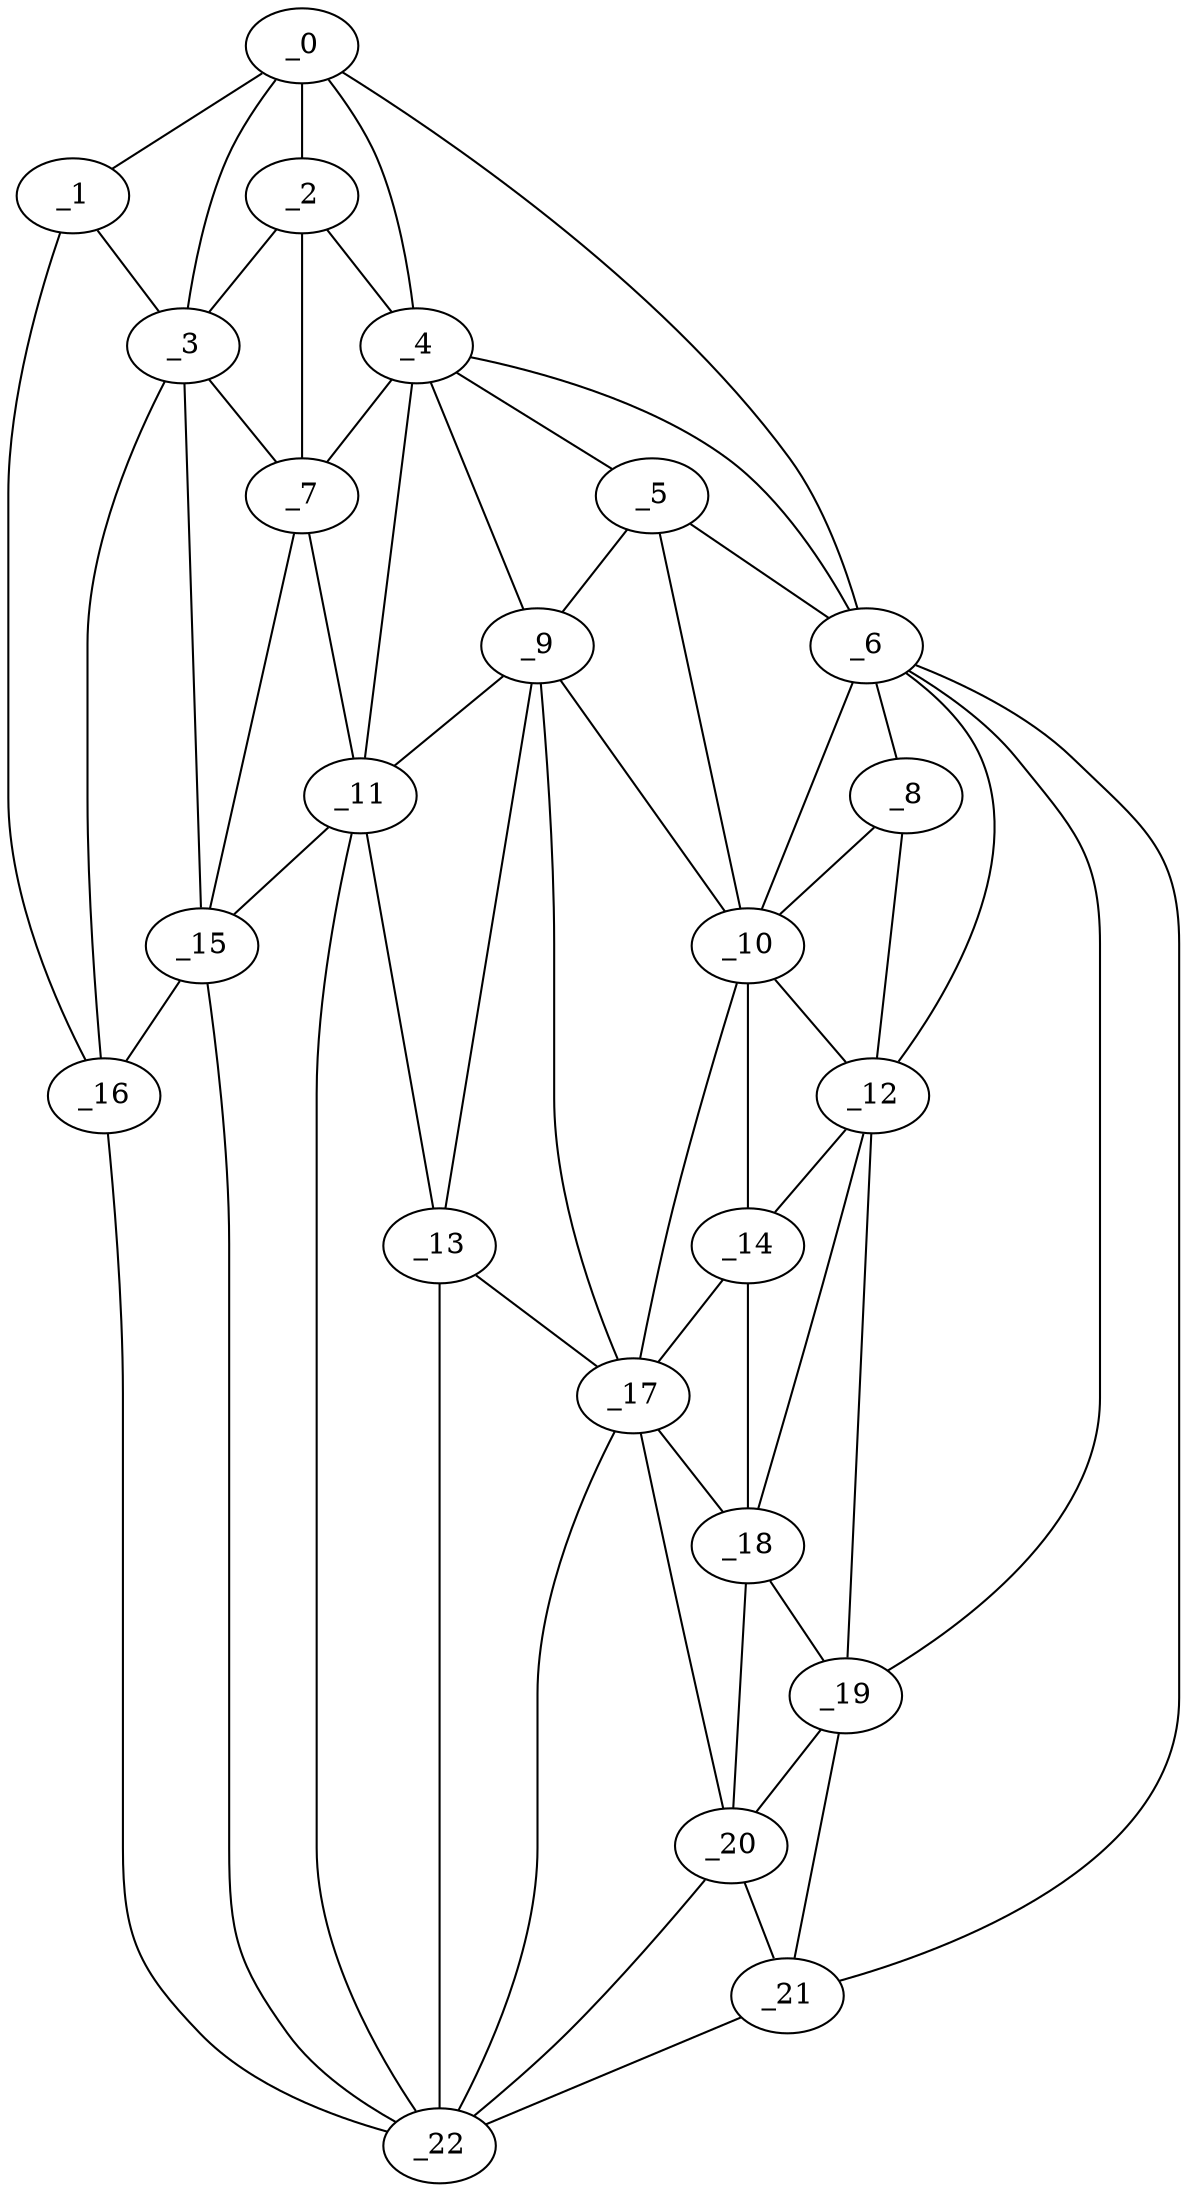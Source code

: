 graph "obj84__285.gxl" {
	_0	 [x=11,
		y=86];
	_1	 [x=11,
		y=119];
	_0 -- _1	 [valence=1];
	_2	 [x=46,
		y=60];
	_0 -- _2	 [valence=2];
	_3	 [x=46,
		y=71];
	_0 -- _3	 [valence=1];
	_4	 [x=52,
		y=49];
	_0 -- _4	 [valence=1];
	_6	 [x=59,
		y=2];
	_0 -- _6	 [valence=1];
	_1 -- _3	 [valence=2];
	_16	 [x=76,
		y=124];
	_1 -- _16	 [valence=1];
	_2 -- _3	 [valence=2];
	_2 -- _4	 [valence=2];
	_7	 [x=63,
		y=60];
	_2 -- _7	 [valence=2];
	_3 -- _7	 [valence=2];
	_15	 [x=76,
		y=89];
	_3 -- _15	 [valence=2];
	_3 -- _16	 [valence=1];
	_5	 [x=58,
		y=38];
	_4 -- _5	 [valence=2];
	_4 -- _6	 [valence=2];
	_4 -- _7	 [valence=2];
	_9	 [x=64,
		y=39];
	_4 -- _9	 [valence=2];
	_11	 [x=68,
		y=50];
	_4 -- _11	 [valence=2];
	_5 -- _6	 [valence=2];
	_5 -- _9	 [valence=2];
	_10	 [x=65,
		y=24];
	_5 -- _10	 [valence=2];
	_8	 [x=64,
		y=10];
	_6 -- _8	 [valence=1];
	_6 -- _10	 [valence=2];
	_12	 [x=73,
		y=12];
	_6 -- _12	 [valence=2];
	_19	 [x=90,
		y=8];
	_6 -- _19	 [valence=1];
	_21	 [x=120,
		y=6];
	_6 -- _21	 [valence=1];
	_7 -- _11	 [valence=2];
	_7 -- _15	 [valence=1];
	_8 -- _10	 [valence=2];
	_8 -- _12	 [valence=2];
	_9 -- _10	 [valence=1];
	_9 -- _11	 [valence=1];
	_13	 [x=74,
		y=40];
	_9 -- _13	 [valence=2];
	_17	 [x=78,
		y=31];
	_9 -- _17	 [valence=2];
	_10 -- _12	 [valence=2];
	_14	 [x=76,
		y=21];
	_10 -- _14	 [valence=2];
	_10 -- _17	 [valence=2];
	_11 -- _13	 [valence=2];
	_11 -- _15	 [valence=2];
	_22	 [x=122,
		y=35];
	_11 -- _22	 [valence=1];
	_12 -- _14	 [valence=1];
	_18	 [x=86,
		y=13];
	_12 -- _18	 [valence=2];
	_12 -- _19	 [valence=1];
	_13 -- _17	 [valence=2];
	_13 -- _22	 [valence=2];
	_14 -- _17	 [valence=1];
	_14 -- _18	 [valence=2];
	_15 -- _16	 [valence=1];
	_15 -- _22	 [valence=1];
	_16 -- _22	 [valence=1];
	_17 -- _18	 [valence=2];
	_20	 [x=96,
		y=10];
	_17 -- _20	 [valence=2];
	_17 -- _22	 [valence=2];
	_18 -- _19	 [valence=1];
	_18 -- _20	 [valence=2];
	_19 -- _20	 [valence=2];
	_19 -- _21	 [valence=2];
	_20 -- _21	 [valence=1];
	_20 -- _22	 [valence=2];
	_21 -- _22	 [valence=1];
}
